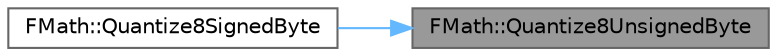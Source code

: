 digraph "FMath::Quantize8UnsignedByte"
{
 // INTERACTIVE_SVG=YES
 // LATEX_PDF_SIZE
  bgcolor="transparent";
  edge [fontname=Helvetica,fontsize=10,labelfontname=Helvetica,labelfontsize=10];
  node [fontname=Helvetica,fontsize=10,shape=box,height=0.2,width=0.4];
  rankdir="RL";
  Node1 [id="Node000001",label="FMath::Quantize8UnsignedByte",height=0.2,width=0.4,color="gray40", fillcolor="grey60", style="filled", fontcolor="black",tooltip=" "];
  Node1 -> Node2 [id="edge1_Node000001_Node000002",dir="back",color="steelblue1",style="solid",tooltip=" "];
  Node2 [id="Node000002",label="FMath::Quantize8SignedByte",height=0.2,width=0.4,color="grey40", fillcolor="white", style="filled",URL="$dc/d20/structFMath.html#ab9fa7868a79ff84bf046bc0497dc76e6",tooltip=" "];
}
